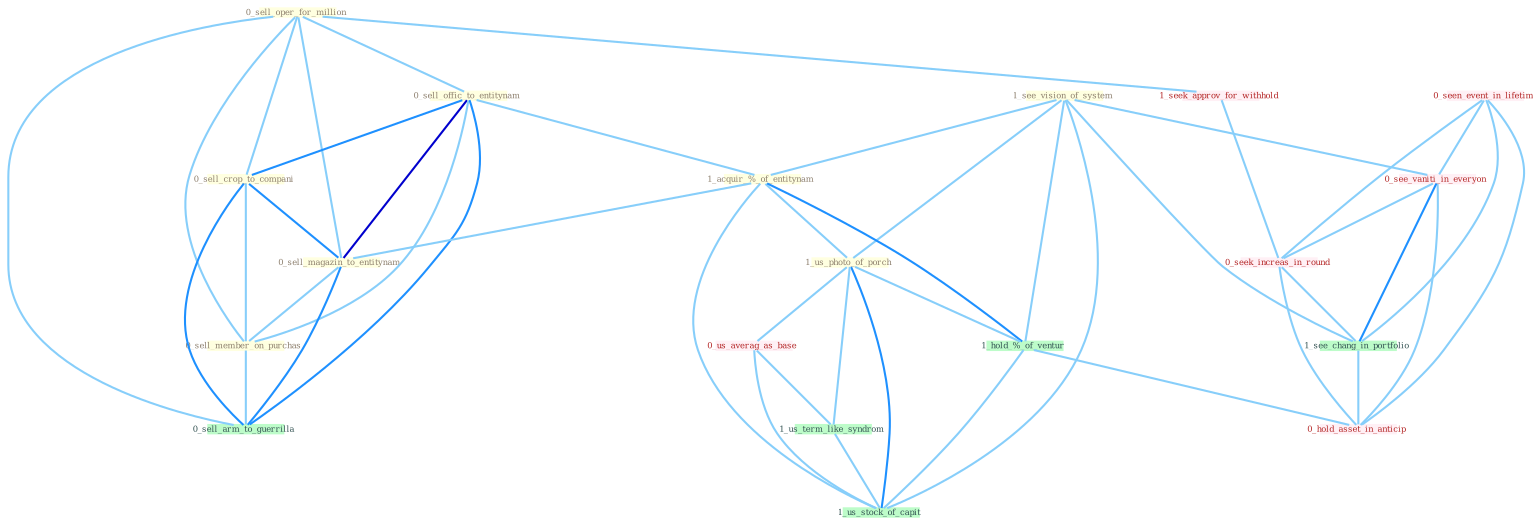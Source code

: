 Graph G{ 
    node
    [shape=polygon,style=filled,width=.5,height=.06,color="#BDFCC9",fixedsize=true,fontsize=4,
    fontcolor="#2f4f4f"];
    {node
    [color="#ffffe0", fontcolor="#8b7d6b"] "0_sell_oper_for_million " "0_sell_offic_to_entitynam " "0_sell_crop_to_compani " "1_see_vision_of_system " "1_acquir_%_of_entitynam " "0_sell_magazin_to_entitynam " "1_us_photo_of_porch " "0_sell_member_on_purchas "}
{node [color="#fff0f5", fontcolor="#b22222"] "0_seen_event_in_lifetim " "0_us_averag_as_base " "1_seek_approv_for_withhold " "0_see_vaniti_in_everyon " "0_seek_increas_in_round " "0_hold_asset_in_anticip "}
edge [color="#B0E2FF"];

	"0_sell_oper_for_million " -- "0_sell_offic_to_entitynam " [w="1", color="#87cefa" ];
	"0_sell_oper_for_million " -- "0_sell_crop_to_compani " [w="1", color="#87cefa" ];
	"0_sell_oper_for_million " -- "0_sell_magazin_to_entitynam " [w="1", color="#87cefa" ];
	"0_sell_oper_for_million " -- "0_sell_member_on_purchas " [w="1", color="#87cefa" ];
	"0_sell_oper_for_million " -- "1_seek_approv_for_withhold " [w="1", color="#87cefa" ];
	"0_sell_oper_for_million " -- "0_sell_arm_to_guerrilla " [w="1", color="#87cefa" ];
	"0_sell_offic_to_entitynam " -- "0_sell_crop_to_compani " [w="2", color="#1e90ff" , len=0.8];
	"0_sell_offic_to_entitynam " -- "1_acquir_%_of_entitynam " [w="1", color="#87cefa" ];
	"0_sell_offic_to_entitynam " -- "0_sell_magazin_to_entitynam " [w="3", color="#0000cd" , len=0.6];
	"0_sell_offic_to_entitynam " -- "0_sell_member_on_purchas " [w="1", color="#87cefa" ];
	"0_sell_offic_to_entitynam " -- "0_sell_arm_to_guerrilla " [w="2", color="#1e90ff" , len=0.8];
	"0_sell_crop_to_compani " -- "0_sell_magazin_to_entitynam " [w="2", color="#1e90ff" , len=0.8];
	"0_sell_crop_to_compani " -- "0_sell_member_on_purchas " [w="1", color="#87cefa" ];
	"0_sell_crop_to_compani " -- "0_sell_arm_to_guerrilla " [w="2", color="#1e90ff" , len=0.8];
	"1_see_vision_of_system " -- "1_acquir_%_of_entitynam " [w="1", color="#87cefa" ];
	"1_see_vision_of_system " -- "1_us_photo_of_porch " [w="1", color="#87cefa" ];
	"1_see_vision_of_system " -- "1_hold_%_of_ventur " [w="1", color="#87cefa" ];
	"1_see_vision_of_system " -- "0_see_vaniti_in_everyon " [w="1", color="#87cefa" ];
	"1_see_vision_of_system " -- "1_us_stock_of_capit " [w="1", color="#87cefa" ];
	"1_see_vision_of_system " -- "1_see_chang_in_portfolio " [w="1", color="#87cefa" ];
	"1_acquir_%_of_entitynam " -- "0_sell_magazin_to_entitynam " [w="1", color="#87cefa" ];
	"1_acquir_%_of_entitynam " -- "1_us_photo_of_porch " [w="1", color="#87cefa" ];
	"1_acquir_%_of_entitynam " -- "1_hold_%_of_ventur " [w="2", color="#1e90ff" , len=0.8];
	"1_acquir_%_of_entitynam " -- "1_us_stock_of_capit " [w="1", color="#87cefa" ];
	"0_sell_magazin_to_entitynam " -- "0_sell_member_on_purchas " [w="1", color="#87cefa" ];
	"0_sell_magazin_to_entitynam " -- "0_sell_arm_to_guerrilla " [w="2", color="#1e90ff" , len=0.8];
	"1_us_photo_of_porch " -- "0_us_averag_as_base " [w="1", color="#87cefa" ];
	"1_us_photo_of_porch " -- "1_us_term_like_syndrom " [w="1", color="#87cefa" ];
	"1_us_photo_of_porch " -- "1_hold_%_of_ventur " [w="1", color="#87cefa" ];
	"1_us_photo_of_porch " -- "1_us_stock_of_capit " [w="2", color="#1e90ff" , len=0.8];
	"0_sell_member_on_purchas " -- "0_sell_arm_to_guerrilla " [w="1", color="#87cefa" ];
	"0_seen_event_in_lifetim " -- "0_see_vaniti_in_everyon " [w="1", color="#87cefa" ];
	"0_seen_event_in_lifetim " -- "0_seek_increas_in_round " [w="1", color="#87cefa" ];
	"0_seen_event_in_lifetim " -- "1_see_chang_in_portfolio " [w="1", color="#87cefa" ];
	"0_seen_event_in_lifetim " -- "0_hold_asset_in_anticip " [w="1", color="#87cefa" ];
	"0_us_averag_as_base " -- "1_us_term_like_syndrom " [w="1", color="#87cefa" ];
	"0_us_averag_as_base " -- "1_us_stock_of_capit " [w="1", color="#87cefa" ];
	"1_us_term_like_syndrom " -- "1_us_stock_of_capit " [w="1", color="#87cefa" ];
	"1_seek_approv_for_withhold " -- "0_seek_increas_in_round " [w="1", color="#87cefa" ];
	"1_hold_%_of_ventur " -- "1_us_stock_of_capit " [w="1", color="#87cefa" ];
	"1_hold_%_of_ventur " -- "0_hold_asset_in_anticip " [w="1", color="#87cefa" ];
	"0_see_vaniti_in_everyon " -- "0_seek_increas_in_round " [w="1", color="#87cefa" ];
	"0_see_vaniti_in_everyon " -- "1_see_chang_in_portfolio " [w="2", color="#1e90ff" , len=0.8];
	"0_see_vaniti_in_everyon " -- "0_hold_asset_in_anticip " [w="1", color="#87cefa" ];
	"0_seek_increas_in_round " -- "1_see_chang_in_portfolio " [w="1", color="#87cefa" ];
	"0_seek_increas_in_round " -- "0_hold_asset_in_anticip " [w="1", color="#87cefa" ];
	"1_see_chang_in_portfolio " -- "0_hold_asset_in_anticip " [w="1", color="#87cefa" ];
}